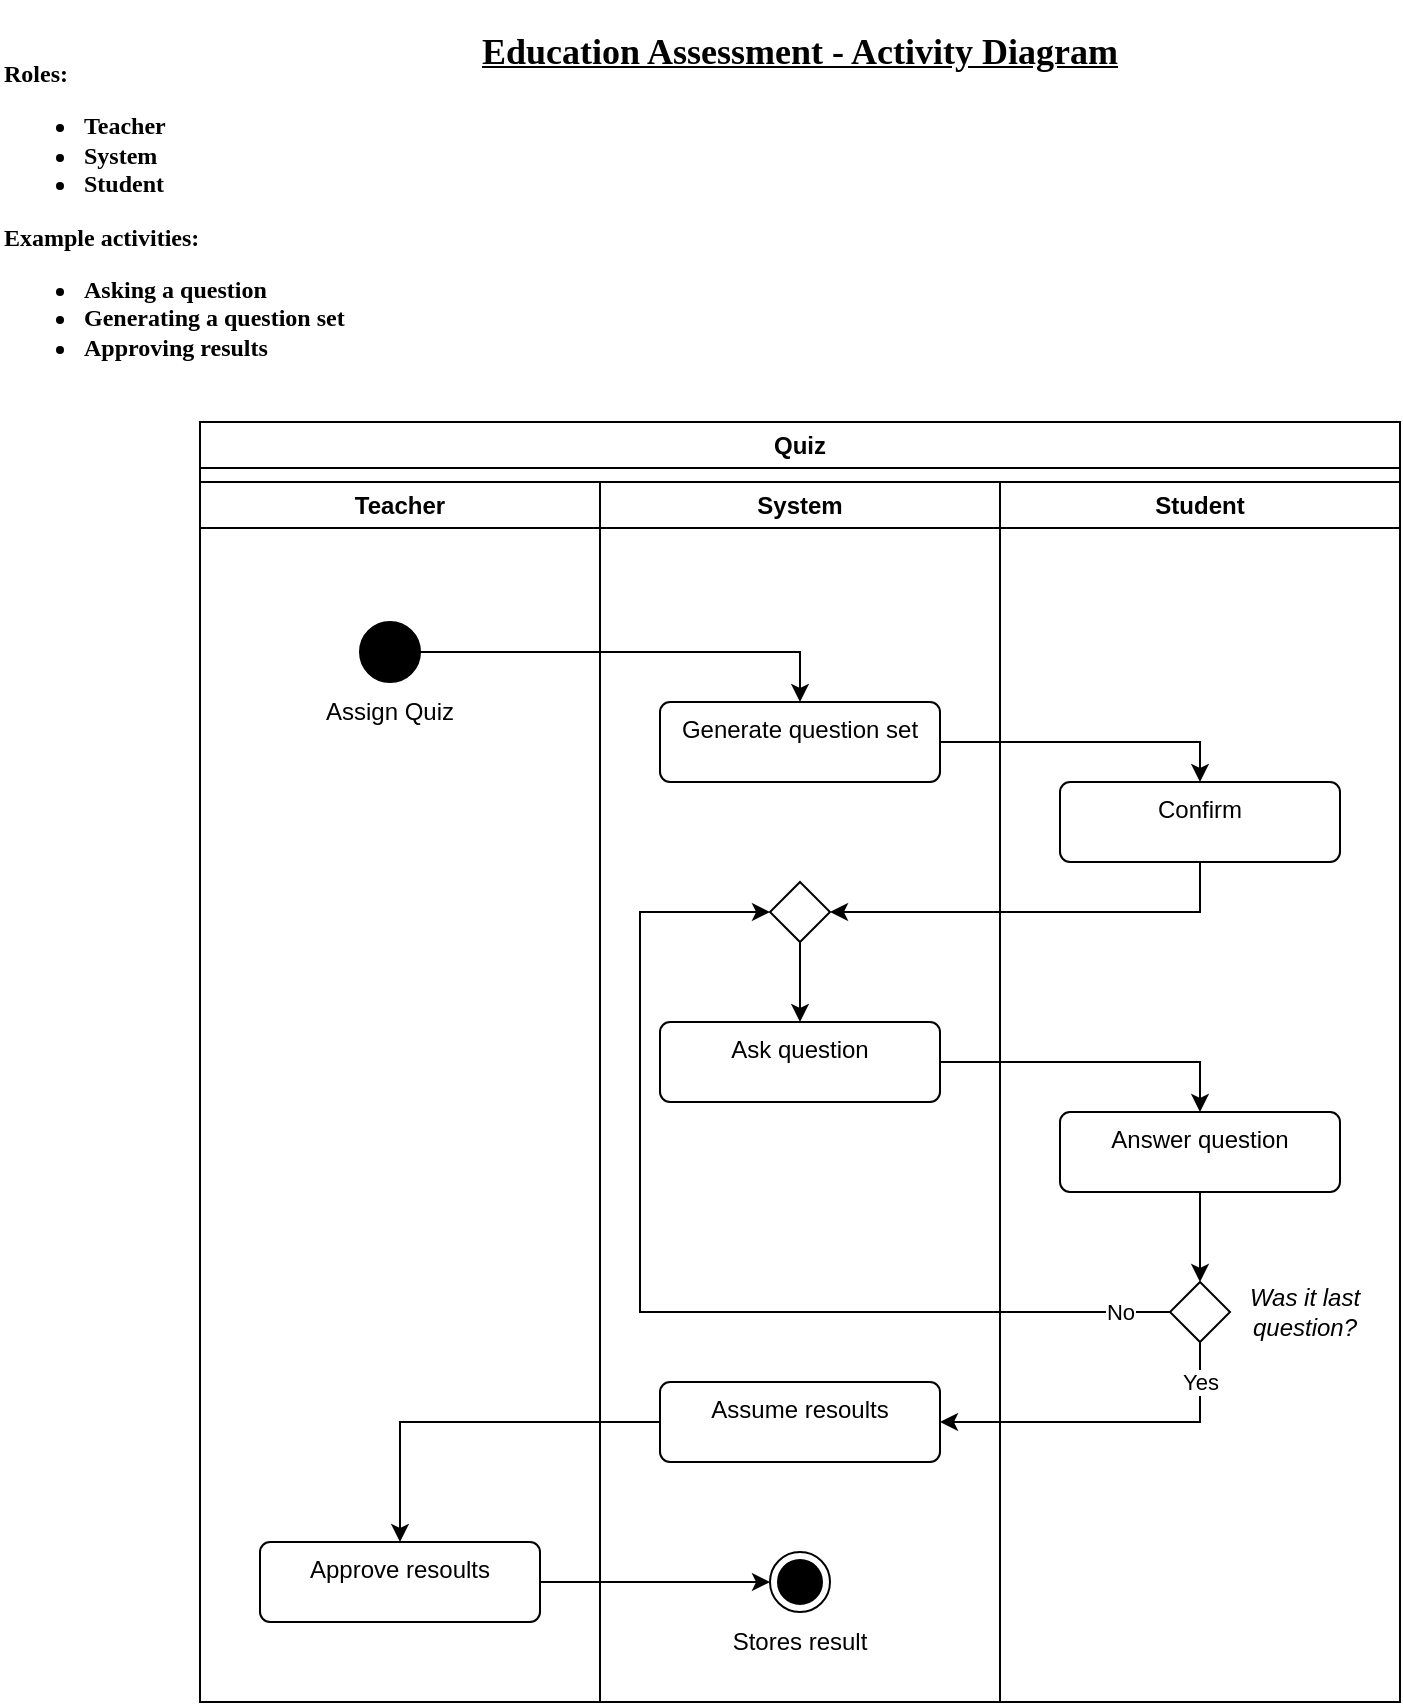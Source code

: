 <mxfile version="21.2.4" type="device">
  <diagram name="Página-1" id="OuQf5GWU99bNeKfXBjOS">
    <mxGraphModel dx="874" dy="476" grid="1" gridSize="10" guides="1" tooltips="1" connect="1" arrows="1" fold="1" page="1" pageScale="1" pageWidth="827" pageHeight="1169" background="#ffffff" math="0" shadow="0">
      <root>
        <mxCell id="0" />
        <mxCell id="1" parent="0" />
        <mxCell id="sf5dHWPJqNrpfjbwbaeg-1" value="Roles:&lt;br&gt;&lt;ul&gt;&lt;li&gt;Teacher&lt;/li&gt;&lt;li&gt;System&lt;/li&gt;&lt;li&gt;Student&lt;/li&gt;&lt;/ul&gt;&lt;div&gt;Example activities:&lt;/div&gt;&lt;div&gt;&lt;ul&gt;&lt;li&gt;Asking a question&lt;/li&gt;&lt;li&gt;Generating a question set&lt;/li&gt;&lt;li&gt;Approving results&lt;/li&gt;&lt;/ul&gt;&lt;/div&gt;" style="text;html=1;strokeColor=none;fillColor=none;align=left;verticalAlign=middle;whiteSpace=wrap;rounded=0;fontFamily=Coming Soon;fontSource=https%3A%2F%2Ffonts.googleapis.com%2Fcss%3Ffamily%3DComing%2BSoon;fontStyle=1" vertex="1" parent="1">
          <mxGeometry x="40" y="40" width="200" height="200" as="geometry" />
        </mxCell>
        <mxCell id="sf5dHWPJqNrpfjbwbaeg-2" value="&lt;h2&gt;Education Assessment - Activity Diagram&lt;/h2&gt;" style="text;html=1;strokeColor=none;fillColor=none;align=center;verticalAlign=middle;whiteSpace=wrap;rounded=0;fontFamily=Coming Soon;fontSource=https%3A%2F%2Ffonts.googleapis.com%2Fcss%3Ffamily%3DComing%2BSoon;fontStyle=5" vertex="1" parent="1">
          <mxGeometry x="240" y="40" width="400" height="30" as="geometry" />
        </mxCell>
        <mxCell id="sf5dHWPJqNrpfjbwbaeg-7" value="" style="group" vertex="1" connectable="0" parent="1">
          <mxGeometry x="140" y="240" width="600" height="640" as="geometry" />
        </mxCell>
        <mxCell id="sf5dHWPJqNrpfjbwbaeg-6" value="Quiz" style="swimlane;whiteSpace=wrap;html=1;" vertex="1" parent="sf5dHWPJqNrpfjbwbaeg-7">
          <mxGeometry width="600" height="640" as="geometry" />
        </mxCell>
        <mxCell id="sf5dHWPJqNrpfjbwbaeg-10" style="edgeStyle=orthogonalEdgeStyle;rounded=0;orthogonalLoop=1;jettySize=auto;html=1;entryX=0.5;entryY=0;entryDx=0;entryDy=0;" edge="1" parent="sf5dHWPJqNrpfjbwbaeg-6" source="sf5dHWPJqNrpfjbwbaeg-8" target="sf5dHWPJqNrpfjbwbaeg-9">
          <mxGeometry relative="1" as="geometry" />
        </mxCell>
        <mxCell id="sf5dHWPJqNrpfjbwbaeg-8" value="" style="ellipse;fillColor=strokeColor;html=1;" vertex="1" parent="sf5dHWPJqNrpfjbwbaeg-6">
          <mxGeometry x="80" y="100" width="30" height="30" as="geometry" />
        </mxCell>
        <mxCell id="sf5dHWPJqNrpfjbwbaeg-13" style="edgeStyle=orthogonalEdgeStyle;rounded=0;orthogonalLoop=1;jettySize=auto;html=1;entryX=0.5;entryY=0;entryDx=0;entryDy=0;" edge="1" parent="sf5dHWPJqNrpfjbwbaeg-6" source="sf5dHWPJqNrpfjbwbaeg-9" target="sf5dHWPJqNrpfjbwbaeg-12">
          <mxGeometry relative="1" as="geometry" />
        </mxCell>
        <mxCell id="sf5dHWPJqNrpfjbwbaeg-9" value="Generate question set" style="html=1;align=center;verticalAlign=top;rounded=1;absoluteArcSize=1;arcSize=10;dashed=0;whiteSpace=wrap;" vertex="1" parent="sf5dHWPJqNrpfjbwbaeg-6">
          <mxGeometry x="230" y="140" width="140" height="40" as="geometry" />
        </mxCell>
        <mxCell id="sf5dHWPJqNrpfjbwbaeg-11" value="Assign Quiz" style="text;html=1;strokeColor=none;fillColor=none;align=center;verticalAlign=middle;whiteSpace=wrap;rounded=0;" vertex="1" parent="sf5dHWPJqNrpfjbwbaeg-6">
          <mxGeometry x="55" y="130" width="80" height="30" as="geometry" />
        </mxCell>
        <mxCell id="sf5dHWPJqNrpfjbwbaeg-15" style="edgeStyle=orthogonalEdgeStyle;rounded=0;orthogonalLoop=1;jettySize=auto;html=1;exitX=0.5;exitY=1;exitDx=0;exitDy=0;entryX=1;entryY=0.5;entryDx=0;entryDy=0;" edge="1" parent="sf5dHWPJqNrpfjbwbaeg-6" source="sf5dHWPJqNrpfjbwbaeg-12" target="sf5dHWPJqNrpfjbwbaeg-14">
          <mxGeometry relative="1" as="geometry" />
        </mxCell>
        <mxCell id="sf5dHWPJqNrpfjbwbaeg-12" value="Confirm" style="html=1;align=center;verticalAlign=top;rounded=1;absoluteArcSize=1;arcSize=10;dashed=0;whiteSpace=wrap;" vertex="1" parent="sf5dHWPJqNrpfjbwbaeg-6">
          <mxGeometry x="430" y="180" width="140" height="40" as="geometry" />
        </mxCell>
        <mxCell id="sf5dHWPJqNrpfjbwbaeg-17" value="" style="edgeStyle=orthogonalEdgeStyle;rounded=0;orthogonalLoop=1;jettySize=auto;html=1;" edge="1" parent="sf5dHWPJqNrpfjbwbaeg-6" source="sf5dHWPJqNrpfjbwbaeg-14" target="sf5dHWPJqNrpfjbwbaeg-16">
          <mxGeometry relative="1" as="geometry" />
        </mxCell>
        <mxCell id="sf5dHWPJqNrpfjbwbaeg-14" value="" style="rhombus;" vertex="1" parent="sf5dHWPJqNrpfjbwbaeg-6">
          <mxGeometry x="285" y="230" width="30" height="30" as="geometry" />
        </mxCell>
        <mxCell id="sf5dHWPJqNrpfjbwbaeg-19" style="edgeStyle=orthogonalEdgeStyle;rounded=0;orthogonalLoop=1;jettySize=auto;html=1;entryX=0.5;entryY=0;entryDx=0;entryDy=0;" edge="1" parent="sf5dHWPJqNrpfjbwbaeg-6" source="sf5dHWPJqNrpfjbwbaeg-16" target="sf5dHWPJqNrpfjbwbaeg-18">
          <mxGeometry relative="1" as="geometry" />
        </mxCell>
        <mxCell id="sf5dHWPJqNrpfjbwbaeg-16" value="Ask question" style="html=1;align=center;verticalAlign=top;rounded=1;absoluteArcSize=1;arcSize=10;dashed=0;whiteSpace=wrap;" vertex="1" parent="sf5dHWPJqNrpfjbwbaeg-6">
          <mxGeometry x="230" y="300" width="140" height="40" as="geometry" />
        </mxCell>
        <mxCell id="sf5dHWPJqNrpfjbwbaeg-21" value="" style="edgeStyle=orthogonalEdgeStyle;rounded=0;orthogonalLoop=1;jettySize=auto;html=1;" edge="1" parent="sf5dHWPJqNrpfjbwbaeg-6" source="sf5dHWPJqNrpfjbwbaeg-18" target="sf5dHWPJqNrpfjbwbaeg-20">
          <mxGeometry relative="1" as="geometry" />
        </mxCell>
        <mxCell id="sf5dHWPJqNrpfjbwbaeg-18" value="Answer question" style="html=1;align=center;verticalAlign=top;rounded=1;absoluteArcSize=1;arcSize=10;dashed=0;whiteSpace=wrap;" vertex="1" parent="sf5dHWPJqNrpfjbwbaeg-6">
          <mxGeometry x="430" y="345" width="140" height="40" as="geometry" />
        </mxCell>
        <mxCell id="sf5dHWPJqNrpfjbwbaeg-24" value="Yes" style="edgeStyle=orthogonalEdgeStyle;rounded=0;orthogonalLoop=1;jettySize=auto;html=1;exitX=0.5;exitY=1;exitDx=0;exitDy=0;entryX=1;entryY=0.5;entryDx=0;entryDy=0;" edge="1" parent="sf5dHWPJqNrpfjbwbaeg-6" source="sf5dHWPJqNrpfjbwbaeg-20" target="sf5dHWPJqNrpfjbwbaeg-23">
          <mxGeometry x="-0.765" relative="1" as="geometry">
            <mxPoint as="offset" />
          </mxGeometry>
        </mxCell>
        <mxCell id="sf5dHWPJqNrpfjbwbaeg-25" value="No" style="edgeStyle=orthogonalEdgeStyle;rounded=0;orthogonalLoop=1;jettySize=auto;html=1;entryX=0;entryY=0.5;entryDx=0;entryDy=0;" edge="1" parent="sf5dHWPJqNrpfjbwbaeg-6" source="sf5dHWPJqNrpfjbwbaeg-20" target="sf5dHWPJqNrpfjbwbaeg-14">
          <mxGeometry x="-0.906" relative="1" as="geometry">
            <Array as="points">
              <mxPoint x="220" y="445" />
              <mxPoint x="220" y="245" />
            </Array>
            <mxPoint as="offset" />
          </mxGeometry>
        </mxCell>
        <mxCell id="sf5dHWPJqNrpfjbwbaeg-20" value="" style="rhombus;" vertex="1" parent="sf5dHWPJqNrpfjbwbaeg-6">
          <mxGeometry x="485" y="430" width="30" height="30" as="geometry" />
        </mxCell>
        <mxCell id="sf5dHWPJqNrpfjbwbaeg-22" value="Was it last question?" style="text;html=1;strokeColor=none;fillColor=none;align=center;verticalAlign=middle;whiteSpace=wrap;rounded=0;fontStyle=2" vertex="1" parent="sf5dHWPJqNrpfjbwbaeg-6">
          <mxGeometry x="515" y="430" width="75" height="30" as="geometry" />
        </mxCell>
        <mxCell id="sf5dHWPJqNrpfjbwbaeg-29" style="edgeStyle=orthogonalEdgeStyle;rounded=0;orthogonalLoop=1;jettySize=auto;html=1;entryX=0.5;entryY=0;entryDx=0;entryDy=0;" edge="1" parent="sf5dHWPJqNrpfjbwbaeg-6" source="sf5dHWPJqNrpfjbwbaeg-23" target="sf5dHWPJqNrpfjbwbaeg-26">
          <mxGeometry relative="1" as="geometry" />
        </mxCell>
        <mxCell id="sf5dHWPJqNrpfjbwbaeg-23" value="Assume resoults" style="html=1;align=center;verticalAlign=top;rounded=1;absoluteArcSize=1;arcSize=10;dashed=0;whiteSpace=wrap;" vertex="1" parent="sf5dHWPJqNrpfjbwbaeg-6">
          <mxGeometry x="230" y="480" width="140" height="40" as="geometry" />
        </mxCell>
        <mxCell id="sf5dHWPJqNrpfjbwbaeg-28" style="edgeStyle=orthogonalEdgeStyle;rounded=0;orthogonalLoop=1;jettySize=auto;html=1;entryX=0;entryY=0.5;entryDx=0;entryDy=0;" edge="1" parent="sf5dHWPJqNrpfjbwbaeg-6" source="sf5dHWPJqNrpfjbwbaeg-26" target="sf5dHWPJqNrpfjbwbaeg-27">
          <mxGeometry relative="1" as="geometry" />
        </mxCell>
        <mxCell id="sf5dHWPJqNrpfjbwbaeg-26" value="Approve resoults" style="html=1;align=center;verticalAlign=top;rounded=1;absoluteArcSize=1;arcSize=10;dashed=0;whiteSpace=wrap;" vertex="1" parent="sf5dHWPJqNrpfjbwbaeg-6">
          <mxGeometry x="30" y="560" width="140" height="40" as="geometry" />
        </mxCell>
        <mxCell id="sf5dHWPJqNrpfjbwbaeg-27" value="" style="ellipse;html=1;shape=endState;fillColor=strokeColor;" vertex="1" parent="sf5dHWPJqNrpfjbwbaeg-6">
          <mxGeometry x="285" y="565" width="30" height="30" as="geometry" />
        </mxCell>
        <mxCell id="sf5dHWPJqNrpfjbwbaeg-30" value="Stores result" style="text;html=1;strokeColor=none;fillColor=none;align=center;verticalAlign=middle;whiteSpace=wrap;rounded=0;" vertex="1" parent="sf5dHWPJqNrpfjbwbaeg-6">
          <mxGeometry x="250" y="595" width="100" height="30" as="geometry" />
        </mxCell>
        <mxCell id="sf5dHWPJqNrpfjbwbaeg-3" value="Teacher" style="swimlane;whiteSpace=wrap;html=1;" vertex="1" parent="sf5dHWPJqNrpfjbwbaeg-7">
          <mxGeometry y="30" width="200" height="610" as="geometry" />
        </mxCell>
        <mxCell id="sf5dHWPJqNrpfjbwbaeg-4" value="System" style="swimlane;whiteSpace=wrap;html=1;" vertex="1" parent="sf5dHWPJqNrpfjbwbaeg-7">
          <mxGeometry x="200" y="30" width="200" height="610" as="geometry" />
        </mxCell>
        <mxCell id="sf5dHWPJqNrpfjbwbaeg-5" value="Student" style="swimlane;whiteSpace=wrap;html=1;startSize=23;swimlaneFillColor=none;" vertex="1" parent="sf5dHWPJqNrpfjbwbaeg-7">
          <mxGeometry x="400" y="30" width="200" height="610" as="geometry" />
        </mxCell>
      </root>
    </mxGraphModel>
  </diagram>
</mxfile>
